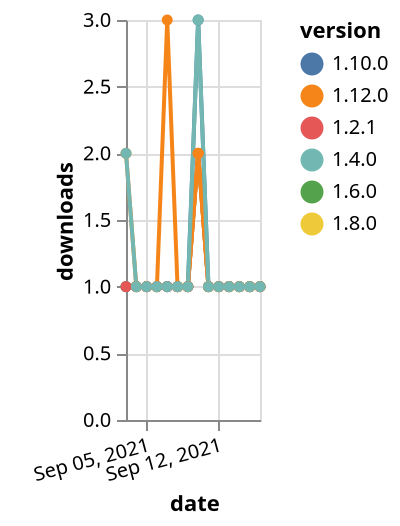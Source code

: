 {"$schema": "https://vega.github.io/schema/vega-lite/v5.json", "description": "A simple bar chart with embedded data.", "data": {"values": [{"date": "2021-09-03", "total": 193, "delta": 1, "version": "1.6.0"}, {"date": "2021-09-04", "total": 194, "delta": 1, "version": "1.6.0"}, {"date": "2021-09-05", "total": 195, "delta": 1, "version": "1.6.0"}, {"date": "2021-09-06", "total": 196, "delta": 1, "version": "1.6.0"}, {"date": "2021-09-07", "total": 197, "delta": 1, "version": "1.6.0"}, {"date": "2021-09-08", "total": 198, "delta": 1, "version": "1.6.0"}, {"date": "2021-09-09", "total": 199, "delta": 1, "version": "1.6.0"}, {"date": "2021-09-10", "total": 201, "delta": 2, "version": "1.6.0"}, {"date": "2021-09-11", "total": 202, "delta": 1, "version": "1.6.0"}, {"date": "2021-09-12", "total": 203, "delta": 1, "version": "1.6.0"}, {"date": "2021-09-13", "total": 204, "delta": 1, "version": "1.6.0"}, {"date": "2021-09-14", "total": 205, "delta": 1, "version": "1.6.0"}, {"date": "2021-09-15", "total": 206, "delta": 1, "version": "1.6.0"}, {"date": "2021-09-16", "total": 207, "delta": 1, "version": "1.6.0"}, {"date": "2021-09-03", "total": 171, "delta": 1, "version": "1.8.0"}, {"date": "2021-09-04", "total": 172, "delta": 1, "version": "1.8.0"}, {"date": "2021-09-05", "total": 173, "delta": 1, "version": "1.8.0"}, {"date": "2021-09-06", "total": 174, "delta": 1, "version": "1.8.0"}, {"date": "2021-09-07", "total": 175, "delta": 1, "version": "1.8.0"}, {"date": "2021-09-08", "total": 176, "delta": 1, "version": "1.8.0"}, {"date": "2021-09-09", "total": 177, "delta": 1, "version": "1.8.0"}, {"date": "2021-09-10", "total": 179, "delta": 2, "version": "1.8.0"}, {"date": "2021-09-11", "total": 180, "delta": 1, "version": "1.8.0"}, {"date": "2021-09-12", "total": 181, "delta": 1, "version": "1.8.0"}, {"date": "2021-09-13", "total": 182, "delta": 1, "version": "1.8.0"}, {"date": "2021-09-14", "total": 183, "delta": 1, "version": "1.8.0"}, {"date": "2021-09-15", "total": 184, "delta": 1, "version": "1.8.0"}, {"date": "2021-09-16", "total": 185, "delta": 1, "version": "1.8.0"}, {"date": "2021-09-03", "total": 210, "delta": 1, "version": "1.10.0"}, {"date": "2021-09-04", "total": 211, "delta": 1, "version": "1.10.0"}, {"date": "2021-09-05", "total": 212, "delta": 1, "version": "1.10.0"}, {"date": "2021-09-06", "total": 213, "delta": 1, "version": "1.10.0"}, {"date": "2021-09-07", "total": 214, "delta": 1, "version": "1.10.0"}, {"date": "2021-09-08", "total": 215, "delta": 1, "version": "1.10.0"}, {"date": "2021-09-09", "total": 216, "delta": 1, "version": "1.10.0"}, {"date": "2021-09-10", "total": 219, "delta": 3, "version": "1.10.0"}, {"date": "2021-09-11", "total": 220, "delta": 1, "version": "1.10.0"}, {"date": "2021-09-12", "total": 221, "delta": 1, "version": "1.10.0"}, {"date": "2021-09-13", "total": 222, "delta": 1, "version": "1.10.0"}, {"date": "2021-09-14", "total": 223, "delta": 1, "version": "1.10.0"}, {"date": "2021-09-15", "total": 224, "delta": 1, "version": "1.10.0"}, {"date": "2021-09-16", "total": 225, "delta": 1, "version": "1.10.0"}, {"date": "2021-09-03", "total": 254, "delta": 1, "version": "1.2.1"}, {"date": "2021-09-04", "total": 255, "delta": 1, "version": "1.2.1"}, {"date": "2021-09-05", "total": 256, "delta": 1, "version": "1.2.1"}, {"date": "2021-09-06", "total": 257, "delta": 1, "version": "1.2.1"}, {"date": "2021-09-07", "total": 258, "delta": 1, "version": "1.2.1"}, {"date": "2021-09-08", "total": 259, "delta": 1, "version": "1.2.1"}, {"date": "2021-09-09", "total": 260, "delta": 1, "version": "1.2.1"}, {"date": "2021-09-10", "total": 262, "delta": 2, "version": "1.2.1"}, {"date": "2021-09-11", "total": 263, "delta": 1, "version": "1.2.1"}, {"date": "2021-09-12", "total": 264, "delta": 1, "version": "1.2.1"}, {"date": "2021-09-13", "total": 265, "delta": 1, "version": "1.2.1"}, {"date": "2021-09-14", "total": 266, "delta": 1, "version": "1.2.1"}, {"date": "2021-09-15", "total": 267, "delta": 1, "version": "1.2.1"}, {"date": "2021-09-16", "total": 268, "delta": 1, "version": "1.2.1"}, {"date": "2021-09-03", "total": 130, "delta": 2, "version": "1.12.0"}, {"date": "2021-09-04", "total": 131, "delta": 1, "version": "1.12.0"}, {"date": "2021-09-05", "total": 132, "delta": 1, "version": "1.12.0"}, {"date": "2021-09-06", "total": 133, "delta": 1, "version": "1.12.0"}, {"date": "2021-09-07", "total": 136, "delta": 3, "version": "1.12.0"}, {"date": "2021-09-08", "total": 137, "delta": 1, "version": "1.12.0"}, {"date": "2021-09-09", "total": 138, "delta": 1, "version": "1.12.0"}, {"date": "2021-09-10", "total": 140, "delta": 2, "version": "1.12.0"}, {"date": "2021-09-11", "total": 141, "delta": 1, "version": "1.12.0"}, {"date": "2021-09-12", "total": 142, "delta": 1, "version": "1.12.0"}, {"date": "2021-09-13", "total": 143, "delta": 1, "version": "1.12.0"}, {"date": "2021-09-14", "total": 144, "delta": 1, "version": "1.12.0"}, {"date": "2021-09-15", "total": 145, "delta": 1, "version": "1.12.0"}, {"date": "2021-09-16", "total": 146, "delta": 1, "version": "1.12.0"}, {"date": "2021-09-03", "total": 346, "delta": 2, "version": "1.4.0"}, {"date": "2021-09-04", "total": 347, "delta": 1, "version": "1.4.0"}, {"date": "2021-09-05", "total": 348, "delta": 1, "version": "1.4.0"}, {"date": "2021-09-06", "total": 349, "delta": 1, "version": "1.4.0"}, {"date": "2021-09-07", "total": 350, "delta": 1, "version": "1.4.0"}, {"date": "2021-09-08", "total": 351, "delta": 1, "version": "1.4.0"}, {"date": "2021-09-09", "total": 352, "delta": 1, "version": "1.4.0"}, {"date": "2021-09-10", "total": 355, "delta": 3, "version": "1.4.0"}, {"date": "2021-09-11", "total": 356, "delta": 1, "version": "1.4.0"}, {"date": "2021-09-12", "total": 357, "delta": 1, "version": "1.4.0"}, {"date": "2021-09-13", "total": 358, "delta": 1, "version": "1.4.0"}, {"date": "2021-09-14", "total": 359, "delta": 1, "version": "1.4.0"}, {"date": "2021-09-15", "total": 360, "delta": 1, "version": "1.4.0"}, {"date": "2021-09-16", "total": 361, "delta": 1, "version": "1.4.0"}]}, "width": "container", "mark": {"type": "line", "point": {"filled": true}}, "encoding": {"x": {"field": "date", "type": "temporal", "timeUnit": "yearmonthdate", "title": "date", "axis": {"labelAngle": -15}}, "y": {"field": "delta", "type": "quantitative", "title": "downloads"}, "color": {"field": "version", "type": "nominal"}, "tooltip": {"field": "delta"}}}